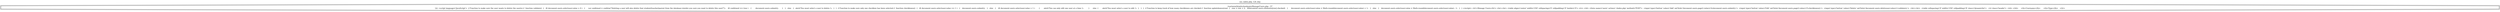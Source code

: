 digraph cfg {
  label="xss_index.php_124_dep";
  labelloc=t;
  n1 [shape=doubleoctagon, label="/var/www/html/schoolmate/ManageUsers.php : 57\nLit: <script language='JavaScript'>  // Function to make sure the user wants to delete the user(s) //  function validate()  {   if( document.users.selectuser.value > 0 )   {	var confirmed = confirm(\"Deleting a user will also delete that student/teacher/parent from the database.\\n\\nAre you sure you want to delete this user?\");	if( confirmed == true )	{	 document.users.submit();	}   }   else   {	alert('You must select a user to delete.');   }  }  // Function to make sure only one checkbox has been selected //  function checkboxes()  {   if( document.users.selectuser.value == 1 )   {	document.users.submit();   }   else   {	if( document.users.selectuser.value > 1 )	{	 alert('You can only edit one user at a time.');	}	else	{	 alert('You must select a user to edit.');	}   }  }  // Function to keep track of how many checkboxes are checked //  function updateboxes(row)  {   row = row + 2;   if(document.users.elements[row].checked)   {	document.users.selectuser.value = Math.round(document.users.selectuser.value) + 1;   }   else   {	document.users.selectuser.value = Math.round(document.users.selectuser.value) - 1;   }  } </script> <h1>Manage Users</h1> <br><br> <table align='center' width='250' cellspacing='0' cellpadding='0' border='0'> <tr> <td> <form name='users' action='./index.php' method='POST'>  <input type='button' value='Add' onClick='document.users.page2.value=14;document.users.submit();'>  <input type='button' value='Edit' onClick='document.users.page2.value=15;checkboxes();'>  <input type='button' value='Delete' onClick='document.users.deleteuser.value=1;validate();'>  <br><br>  <table cellspacing='0' width='250' cellpadding='8' class='dynamiclist'>   <tr class='header'>	<td>&nbsp;</td>	<th>Username</th>	<th>Type</th>   </tr>\n"];
}
